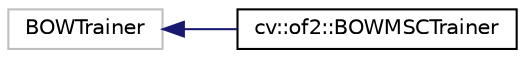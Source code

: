 digraph "Graphical Class Hierarchy"
{
 // LATEX_PDF_SIZE
  edge [fontname="Helvetica",fontsize="10",labelfontname="Helvetica",labelfontsize="10"];
  node [fontname="Helvetica",fontsize="10",shape=record];
  rankdir="LR";
  Node0 [label="BOWTrainer",height=0.2,width=0.4,color="grey75", fillcolor="white", style="filled",tooltip=" "];
  Node0 -> Node1 [dir="back",color="midnightblue",fontsize="10",style="solid",fontname="Helvetica"];
  Node1 [label="cv::of2::BOWMSCTrainer",height=0.2,width=0.4,color="black", fillcolor="white", style="filled",URL="$classcv_1_1of2_1_1_b_o_w_m_s_c_trainer.html",tooltip=" "];
}
